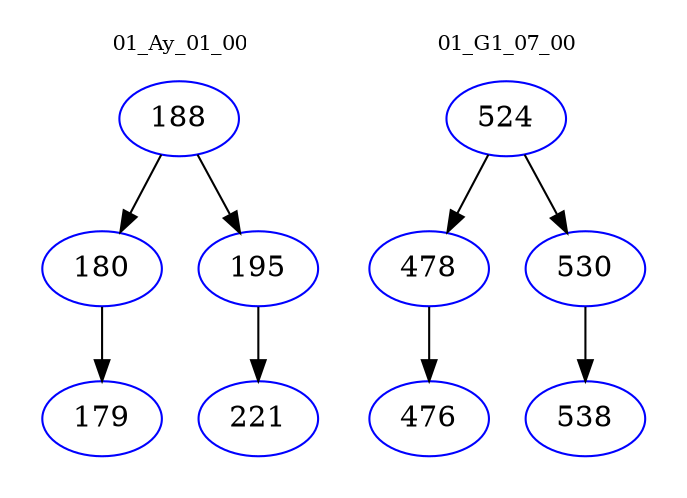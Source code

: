 digraph{
subgraph cluster_0 {
color = white
label = "01_Ay_01_00";
fontsize=10;
T0_188 [label="188", color="blue"]
T0_188 -> T0_180 [color="black"]
T0_180 [label="180", color="blue"]
T0_180 -> T0_179 [color="black"]
T0_179 [label="179", color="blue"]
T0_188 -> T0_195 [color="black"]
T0_195 [label="195", color="blue"]
T0_195 -> T0_221 [color="black"]
T0_221 [label="221", color="blue"]
}
subgraph cluster_1 {
color = white
label = "01_G1_07_00";
fontsize=10;
T1_524 [label="524", color="blue"]
T1_524 -> T1_478 [color="black"]
T1_478 [label="478", color="blue"]
T1_478 -> T1_476 [color="black"]
T1_476 [label="476", color="blue"]
T1_524 -> T1_530 [color="black"]
T1_530 [label="530", color="blue"]
T1_530 -> T1_538 [color="black"]
T1_538 [label="538", color="blue"]
}
}

